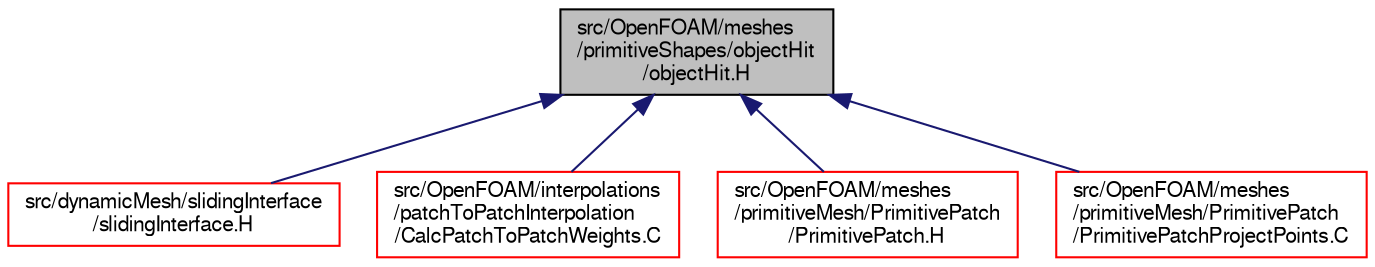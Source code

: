 digraph "src/OpenFOAM/meshes/primitiveShapes/objectHit/objectHit.H"
{
  bgcolor="transparent";
  edge [fontname="FreeSans",fontsize="10",labelfontname="FreeSans",labelfontsize="10"];
  node [fontname="FreeSans",fontsize="10",shape=record];
  Node8 [label="src/OpenFOAM/meshes\l/primitiveShapes/objectHit\l/objectHit.H",height=0.2,width=0.4,color="black", fillcolor="grey75", style="filled", fontcolor="black"];
  Node8 -> Node9 [dir="back",color="midnightblue",fontsize="10",style="solid",fontname="FreeSans"];
  Node9 [label="src/dynamicMesh/slidingInterface\l/slidingInterface.H",height=0.2,width=0.4,color="red",URL="$a00878.html"];
  Node8 -> Node19 [dir="back",color="midnightblue",fontsize="10",style="solid",fontname="FreeSans"];
  Node19 [label="src/OpenFOAM/interpolations\l/patchToPatchInterpolation\l/CalcPatchToPatchWeights.C",height=0.2,width=0.4,color="red",URL="$a10475.html"];
  Node8 -> Node21 [dir="back",color="midnightblue",fontsize="10",style="solid",fontname="FreeSans"];
  Node21 [label="src/OpenFOAM/meshes\l/primitiveMesh/PrimitivePatch\l/PrimitivePatch.H",height=0.2,width=0.4,color="red",URL="$a11951.html"];
  Node8 -> Node3349 [dir="back",color="midnightblue",fontsize="10",style="solid",fontname="FreeSans"];
  Node3349 [label="src/OpenFOAM/meshes\l/primitiveMesh/PrimitivePatch\l/PrimitivePatchProjectPoints.C",height=0.2,width=0.4,color="red",URL="$a11984.html",tooltip="For every point on the patch find the closest face on the target side. Return a target face label for..."];
}
